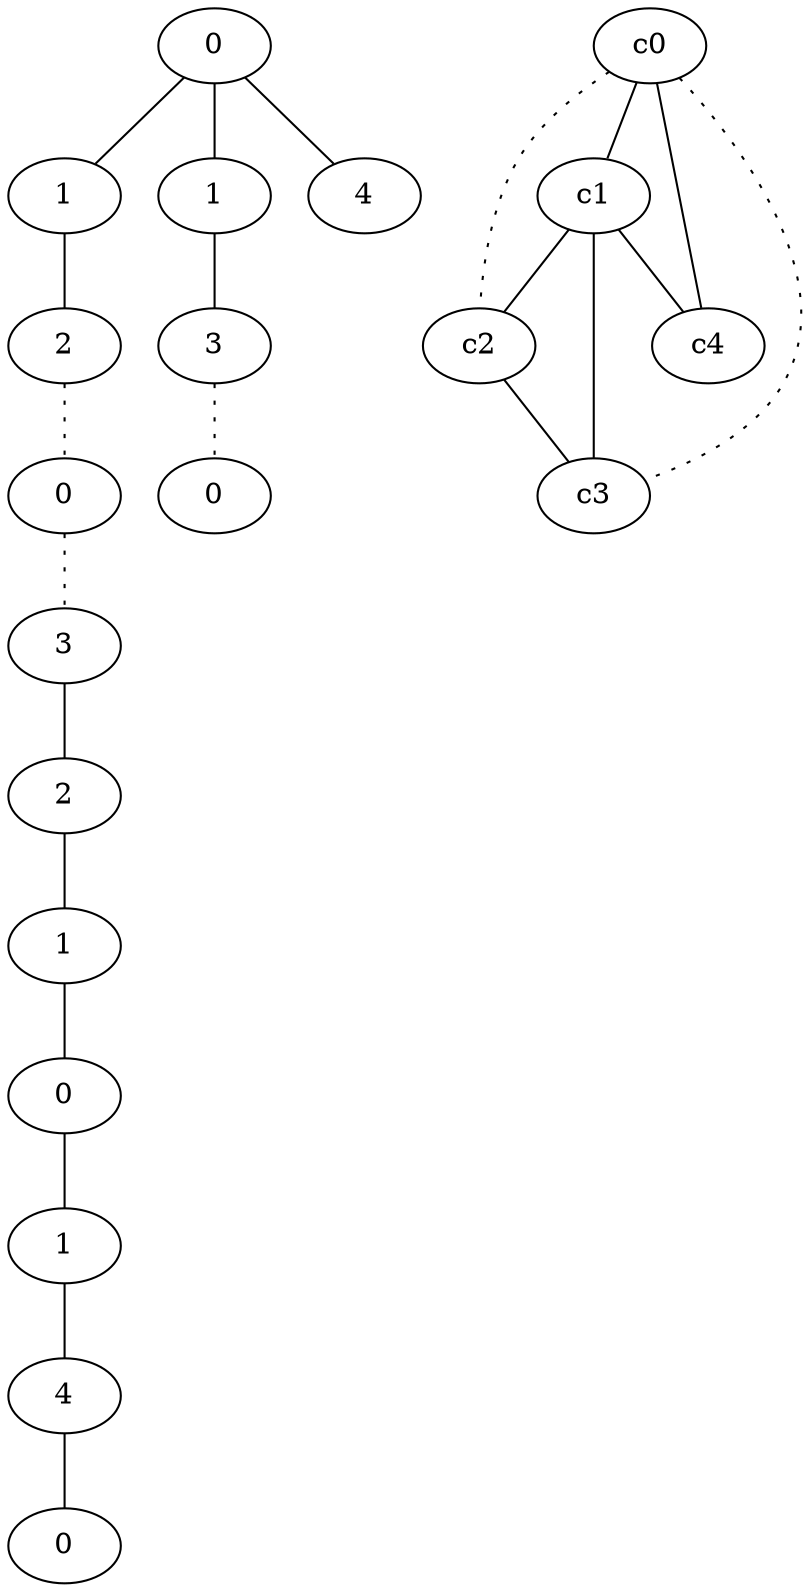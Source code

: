 graph {
a0[label=0];
a1[label=1];
a2[label=2];
a3[label=0];
a4[label=3];
a5[label=2];
a6[label=1];
a7[label=0];
a8[label=1];
a9[label=4];
a10[label=0];
a11[label=1];
a12[label=3];
a13[label=0];
a14[label=4];
a0 -- a1;
a0 -- a11;
a0 -- a14;
a1 -- a2;
a2 -- a3 [style=dotted];
a3 -- a4 [style=dotted];
a4 -- a5;
a5 -- a6;
a6 -- a7;
a7 -- a8;
a8 -- a9;
a9 -- a10;
a11 -- a12;
a12 -- a13 [style=dotted];
c0 -- c1;
c0 -- c2 [style=dotted];
c0 -- c3 [style=dotted];
c0 -- c4;
c1 -- c2;
c1 -- c3;
c1 -- c4;
c2 -- c3;
}
